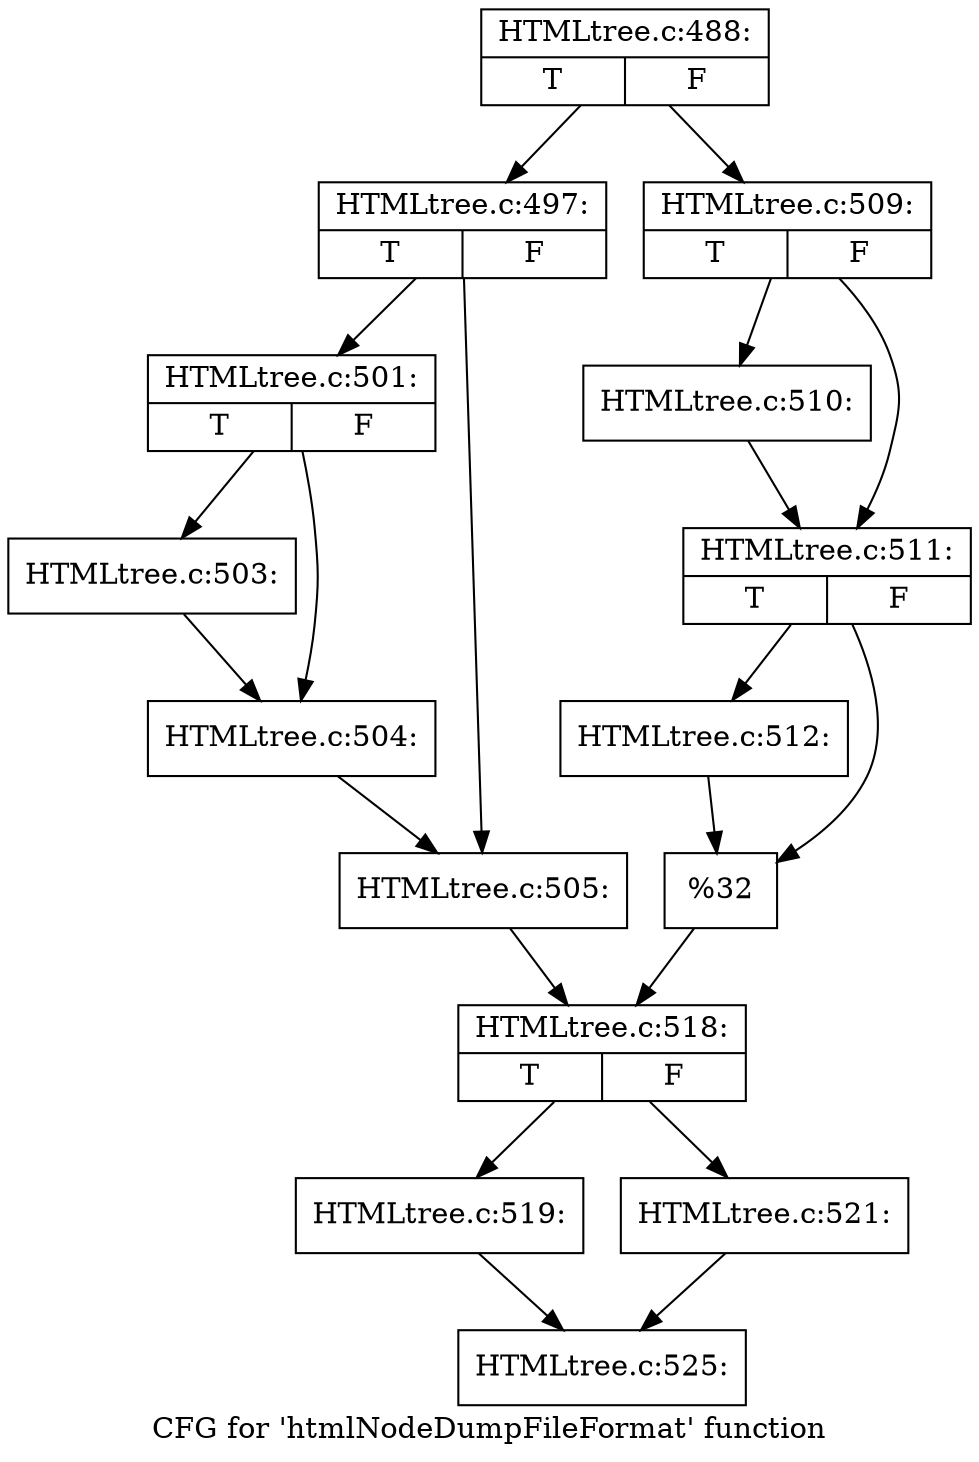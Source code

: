 digraph "CFG for 'htmlNodeDumpFileFormat' function" {
	label="CFG for 'htmlNodeDumpFileFormat' function";

	Node0x560912eeb950 [shape=record,label="{HTMLtree.c:488:|{<s0>T|<s1>F}}"];
	Node0x560912eeb950 -> Node0x560912efdff0;
	Node0x560912eeb950 -> Node0x560912efe090;
	Node0x560912efdff0 [shape=record,label="{HTMLtree.c:497:|{<s0>T|<s1>F}}"];
	Node0x560912efdff0 -> Node0x560912eff630;
	Node0x560912efdff0 -> Node0x560912eff680;
	Node0x560912eff630 [shape=record,label="{HTMLtree.c:501:|{<s0>T|<s1>F}}"];
	Node0x560912eff630 -> Node0x560912effd70;
	Node0x560912eff630 -> Node0x560912effdc0;
	Node0x560912effd70 [shape=record,label="{HTMLtree.c:503:}"];
	Node0x560912effd70 -> Node0x560912effdc0;
	Node0x560912effdc0 [shape=record,label="{HTMLtree.c:504:}"];
	Node0x560912effdc0 -> Node0x560912eff680;
	Node0x560912eff680 [shape=record,label="{HTMLtree.c:505:}"];
	Node0x560912eff680 -> Node0x560912efe040;
	Node0x560912efe090 [shape=record,label="{HTMLtree.c:509:|{<s0>T|<s1>F}}"];
	Node0x560912efe090 -> Node0x560912f0e1f0;
	Node0x560912efe090 -> Node0x560912f0e240;
	Node0x560912f0e1f0 [shape=record,label="{HTMLtree.c:510:}"];
	Node0x560912f0e1f0 -> Node0x560912f0e240;
	Node0x560912f0e240 [shape=record,label="{HTMLtree.c:511:|{<s0>T|<s1>F}}"];
	Node0x560912f0e240 -> Node0x560912f07250;
	Node0x560912f0e240 -> Node0x560912f072a0;
	Node0x560912f07250 [shape=record,label="{HTMLtree.c:512:}"];
	Node0x560912f07250 -> Node0x560912f072a0;
	Node0x560912f072a0 [shape=record,label="{%32}"];
	Node0x560912f072a0 -> Node0x560912efe040;
	Node0x560912efe040 [shape=record,label="{HTMLtree.c:518:|{<s0>T|<s1>F}}"];
	Node0x560912efe040 -> Node0x560912f08180;
	Node0x560912efe040 -> Node0x560912f081d0;
	Node0x560912f08180 [shape=record,label="{HTMLtree.c:519:}"];
	Node0x560912f08180 -> Node0x560912ef3c20;
	Node0x560912f081d0 [shape=record,label="{HTMLtree.c:521:}"];
	Node0x560912f081d0 -> Node0x560912ef3c20;
	Node0x560912ef3c20 [shape=record,label="{HTMLtree.c:525:}"];
}
